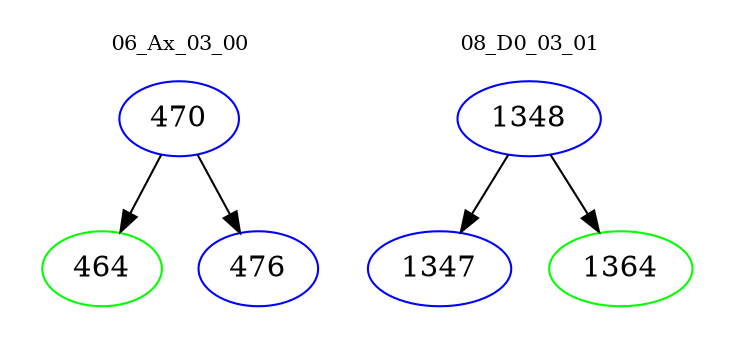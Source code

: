 digraph{
subgraph cluster_0 {
color = white
label = "06_Ax_03_00";
fontsize=10;
T0_470 [label="470", color="blue"]
T0_470 -> T0_464 [color="black"]
T0_464 [label="464", color="green"]
T0_470 -> T0_476 [color="black"]
T0_476 [label="476", color="blue"]
}
subgraph cluster_1 {
color = white
label = "08_D0_03_01";
fontsize=10;
T1_1348 [label="1348", color="blue"]
T1_1348 -> T1_1347 [color="black"]
T1_1347 [label="1347", color="blue"]
T1_1348 -> T1_1364 [color="black"]
T1_1364 [label="1364", color="green"]
}
}
